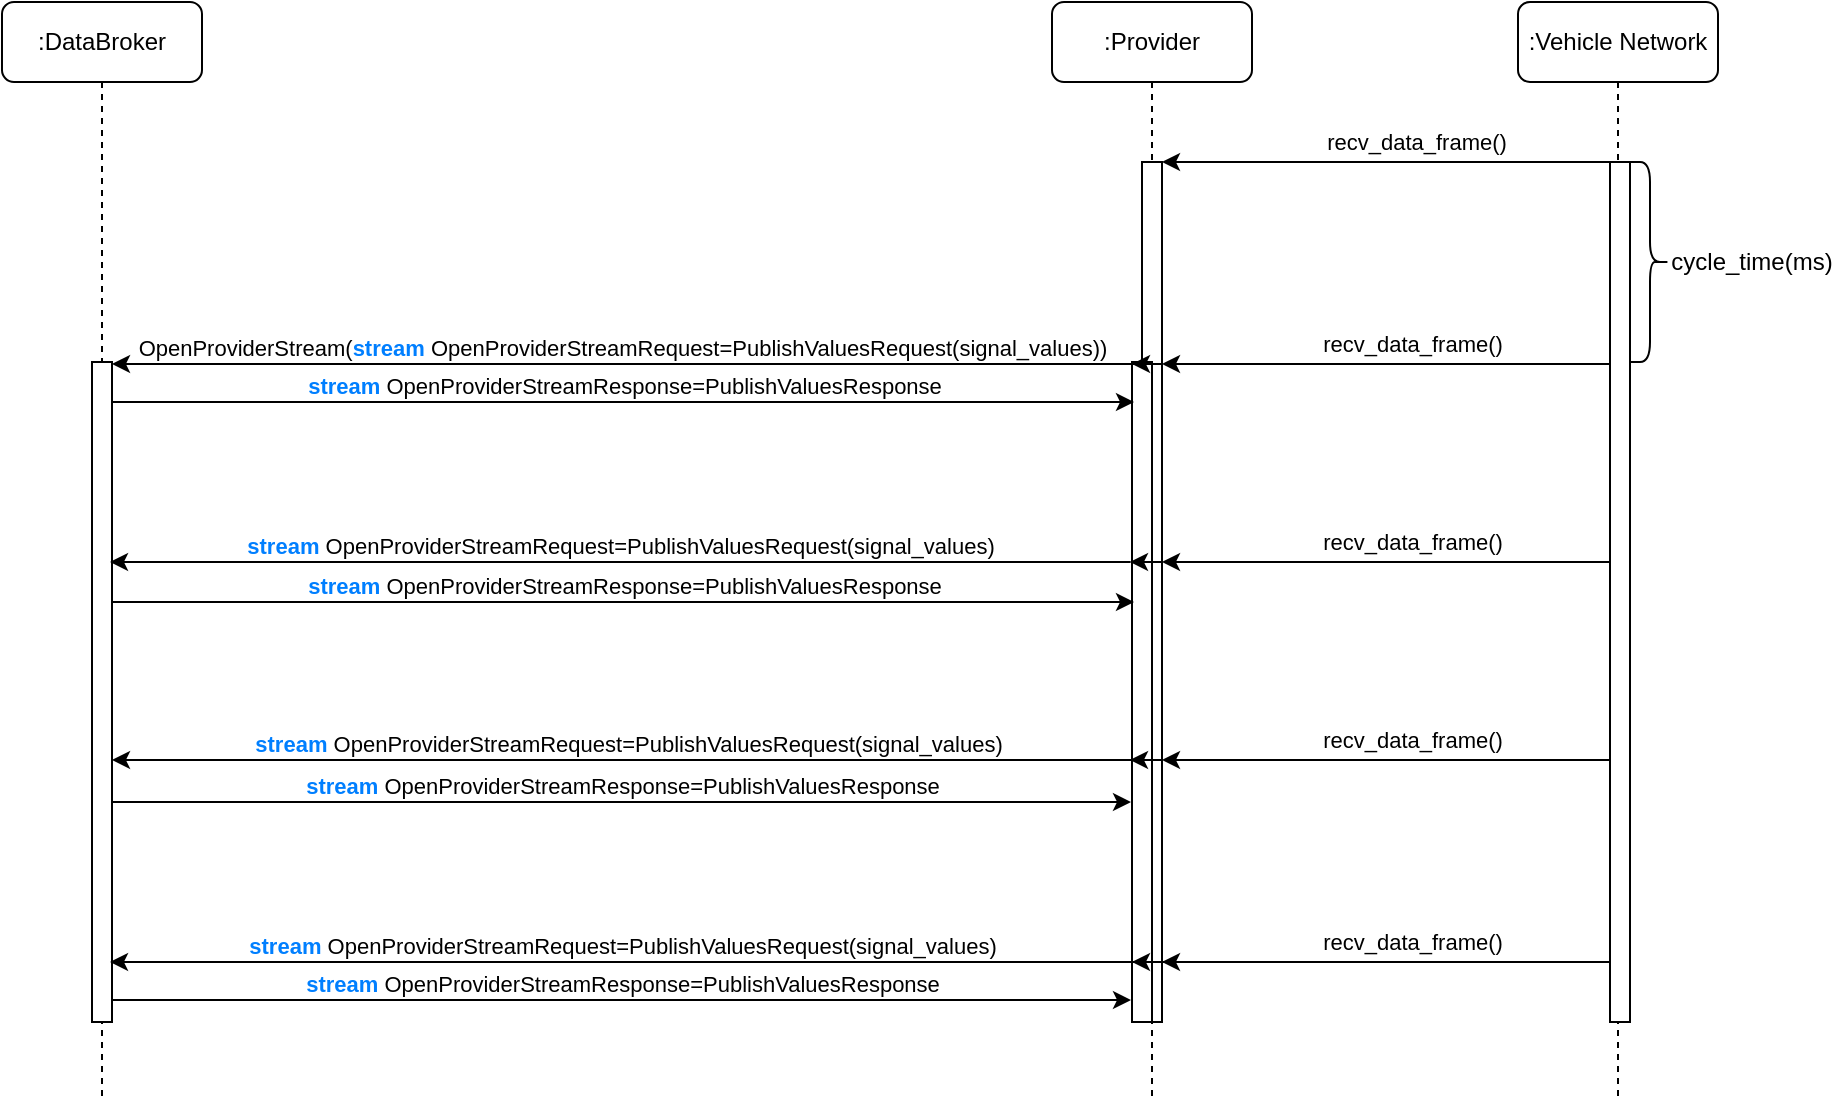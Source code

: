 <mxfile>
    <diagram name="Seite-1" id="DjCrLJOEe4nHxTjUXNSd">
        <mxGraphModel dx="962" dy="526" grid="1" gridSize="10" guides="1" tooltips="1" connect="1" arrows="1" fold="1" page="1" pageScale="1" pageWidth="827" pageHeight="1169" math="0" shadow="0">
            <root>
                <mxCell id="0"/>
                <mxCell id="1" parent="0"/>
                <mxCell id="sU0O0qOnpkfrYUOIyIDh-27" value=":DataBroker" style="shape=umlLifeline;perimeter=lifelinePerimeter;whiteSpace=wrap;html=1;container=1;collapsible=0;recursiveResize=0;outlineConnect=0;rounded=1;" parent="1" vertex="1">
                    <mxGeometry x="40" y="40" width="100" height="550" as="geometry"/>
                </mxCell>
                <mxCell id="56O69Gt65AHP2GdqeosO-17" value="" style="html=1;points=[[0,0,0,0,5],[0,1,0,0,-5],[1,0,0,0,5],[1,1,0,0,-5]];perimeter=orthogonalPerimeter;outlineConnect=0;targetShapes=umlLifeline;portConstraint=eastwest;newEdgeStyle={&quot;curved&quot;:0,&quot;rounded&quot;:0};" parent="sU0O0qOnpkfrYUOIyIDh-27" vertex="1">
                    <mxGeometry x="45" y="180" width="10" height="330" as="geometry"/>
                </mxCell>
                <mxCell id="sU0O0qOnpkfrYUOIyIDh-39" value=":Provider" style="shape=umlLifeline;perimeter=lifelinePerimeter;whiteSpace=wrap;html=1;container=1;collapsible=0;recursiveResize=0;outlineConnect=0;rounded=1;" parent="1" vertex="1">
                    <mxGeometry x="565" y="40" width="100" height="550" as="geometry"/>
                </mxCell>
                <mxCell id="56O69Gt65AHP2GdqeosO-8" value="" style="html=1;points=[[0,0,0,0,5],[0,1,0,0,-5],[1,0,0,0,5],[1,1,0,0,-5]];perimeter=orthogonalPerimeter;outlineConnect=0;targetShapes=umlLifeline;portConstraint=eastwest;newEdgeStyle={&quot;curved&quot;:0,&quot;rounded&quot;:0};" parent="sU0O0qOnpkfrYUOIyIDh-39" vertex="1">
                    <mxGeometry x="45" y="80" width="10" height="430" as="geometry"/>
                </mxCell>
                <mxCell id="56O69Gt65AHP2GdqeosO-18" value="" style="html=1;points=[[0,0,0,0,5],[0,1,0,0,-5],[1,0,0,0,5],[1,1,0,0,-5]];perimeter=orthogonalPerimeter;outlineConnect=0;targetShapes=umlLifeline;portConstraint=eastwest;newEdgeStyle={&quot;curved&quot;:0,&quot;rounded&quot;:0};" parent="sU0O0qOnpkfrYUOIyIDh-39" vertex="1">
                    <mxGeometry x="40" y="180" width="10" height="330" as="geometry"/>
                </mxCell>
                <mxCell id="F12XuqrCXp2MlrNHf4EK-3" value="" style="endArrow=classic;html=1;rounded=0;" parent="sU0O0qOnpkfrYUOIyIDh-39" edge="1">
                    <mxGeometry relative="1" as="geometry">
                        <mxPoint x="279" y="280" as="sourcePoint"/>
                        <mxPoint x="55" y="280" as="targetPoint"/>
                    </mxGeometry>
                </mxCell>
                <mxCell id="F12XuqrCXp2MlrNHf4EK-4" value="recv_data_frame()" style="edgeLabel;resizable=0;html=1;;align=center;verticalAlign=middle;" parent="F12XuqrCXp2MlrNHf4EK-3" connectable="0" vertex="1">
                    <mxGeometry relative="1" as="geometry">
                        <mxPoint x="13" y="-10" as="offset"/>
                    </mxGeometry>
                </mxCell>
                <mxCell id="F12XuqrCXp2MlrNHf4EK-5" value="" style="endArrow=classic;html=1;rounded=0;" parent="sU0O0qOnpkfrYUOIyIDh-39" edge="1">
                    <mxGeometry relative="1" as="geometry">
                        <mxPoint x="279" y="379" as="sourcePoint"/>
                        <mxPoint x="55" y="379" as="targetPoint"/>
                    </mxGeometry>
                </mxCell>
                <mxCell id="F12XuqrCXp2MlrNHf4EK-6" value="recv_data_frame()" style="edgeLabel;resizable=0;html=1;;align=center;verticalAlign=middle;" parent="F12XuqrCXp2MlrNHf4EK-5" connectable="0" vertex="1">
                    <mxGeometry relative="1" as="geometry">
                        <mxPoint x="13" y="-10" as="offset"/>
                    </mxGeometry>
                </mxCell>
                <mxCell id="F12XuqrCXp2MlrNHf4EK-11" value="" style="endArrow=classic;html=1;rounded=0;" parent="sU0O0qOnpkfrYUOIyIDh-39" edge="1">
                    <mxGeometry width="50" height="50" relative="1" as="geometry">
                        <mxPoint x="40.222" y="181" as="sourcePoint"/>
                        <mxPoint x="40.0" y="181" as="targetPoint"/>
                        <Array as="points">
                            <mxPoint x="55" y="181"/>
                        </Array>
                    </mxGeometry>
                </mxCell>
                <mxCell id="56O69Gt65AHP2GdqeosO-2" value=":Vehicle Network" style="shape=umlLifeline;perimeter=lifelinePerimeter;whiteSpace=wrap;html=1;container=1;collapsible=0;recursiveResize=0;outlineConnect=0;rounded=1;" parent="1" vertex="1">
                    <mxGeometry x="798" y="40" width="100" height="550" as="geometry"/>
                </mxCell>
                <mxCell id="56O69Gt65AHP2GdqeosO-5" value="" style="html=1;points=[[0,0,0,0,5],[0,1,0,0,-5],[1,0,0,0,5],[1,1,0,0,-5]];perimeter=orthogonalPerimeter;outlineConnect=0;targetShapes=umlLifeline;portConstraint=eastwest;newEdgeStyle={&quot;curved&quot;:0,&quot;rounded&quot;:0};" parent="56O69Gt65AHP2GdqeosO-2" vertex="1">
                    <mxGeometry x="46" y="80" width="10" height="430" as="geometry"/>
                </mxCell>
                <mxCell id="3" value="" style="shape=curlyBracket;whiteSpace=wrap;html=1;rounded=1;flipH=1;labelPosition=right;verticalLabelPosition=middle;align=left;verticalAlign=middle;" parent="56O69Gt65AHP2GdqeosO-2" vertex="1">
                    <mxGeometry x="56" y="80" width="20" height="100" as="geometry"/>
                </mxCell>
                <mxCell id="56O69Gt65AHP2GdqeosO-24" value="" style="endArrow=classic;html=1;rounded=0;" parent="1" edge="1">
                    <mxGeometry relative="1" as="geometry">
                        <mxPoint x="605" y="221" as="sourcePoint"/>
                        <mxPoint x="95" y="221" as="targetPoint"/>
                    </mxGeometry>
                </mxCell>
                <mxCell id="56O69Gt65AHP2GdqeosO-25" value="OpenProviderStream(&lt;b&gt;&lt;font color=&quot;#007fff&quot;&gt;stream&lt;/font&gt;&lt;/b&gt;&amp;nbsp;OpenProviderStreamRequest=PublishValuesRequest(signal_values))" style="edgeLabel;resizable=0;html=1;;align=center;verticalAlign=middle;" parent="56O69Gt65AHP2GdqeosO-24" connectable="0" vertex="1">
                    <mxGeometry relative="1" as="geometry">
                        <mxPoint y="-8" as="offset"/>
                    </mxGeometry>
                </mxCell>
                <mxCell id="56O69Gt65AHP2GdqeosO-26" value="" style="endArrow=classic;html=1;rounded=0;" parent="1" edge="1">
                    <mxGeometry relative="1" as="geometry">
                        <mxPoint x="95" y="240" as="sourcePoint"/>
                        <mxPoint x="606" y="240" as="targetPoint"/>
                    </mxGeometry>
                </mxCell>
                <mxCell id="56O69Gt65AHP2GdqeosO-27" value="&lt;b&gt;&lt;font color=&quot;#007fff&quot;&gt;stream&lt;/font&gt;&lt;/b&gt;&amp;nbsp;OpenProviderStreamResponse=PublishValuesResponse" style="edgeLabel;resizable=0;html=1;;align=center;verticalAlign=middle;" parent="56O69Gt65AHP2GdqeosO-26" connectable="0" vertex="1">
                    <mxGeometry relative="1" as="geometry">
                        <mxPoint y="-8" as="offset"/>
                    </mxGeometry>
                </mxCell>
                <mxCell id="56O69Gt65AHP2GdqeosO-36" value="" style="endArrow=classic;html=1;rounded=0;" parent="1" source="56O69Gt65AHP2GdqeosO-2" edge="1">
                    <mxGeometry relative="1" as="geometry">
                        <mxPoint x="770" y="120" as="sourcePoint"/>
                        <mxPoint x="620" y="120" as="targetPoint"/>
                    </mxGeometry>
                </mxCell>
                <mxCell id="56O69Gt65AHP2GdqeosO-37" value="recv_data_frame()" style="edgeLabel;resizable=0;html=1;;align=center;verticalAlign=middle;" parent="56O69Gt65AHP2GdqeosO-36" connectable="0" vertex="1">
                    <mxGeometry relative="1" as="geometry">
                        <mxPoint x="13" y="-10" as="offset"/>
                    </mxGeometry>
                </mxCell>
                <mxCell id="56O69Gt65AHP2GdqeosO-38" value="" style="endArrow=classic;html=1;rounded=0;" parent="1" edge="1">
                    <mxGeometry relative="1" as="geometry">
                        <mxPoint x="604" y="320" as="sourcePoint"/>
                        <mxPoint x="94" y="320" as="targetPoint"/>
                    </mxGeometry>
                </mxCell>
                <mxCell id="56O69Gt65AHP2GdqeosO-39" value="&lt;b&gt;&lt;font color=&quot;#007fff&quot;&gt;stream&lt;/font&gt;&lt;/b&gt;&amp;nbsp;OpenProviderStreamRequest=PublishValuesRequest(signal_values)" style="edgeLabel;resizable=0;html=1;;align=center;verticalAlign=middle;" parent="56O69Gt65AHP2GdqeosO-38" connectable="0" vertex="1">
                    <mxGeometry relative="1" as="geometry">
                        <mxPoint y="-8" as="offset"/>
                    </mxGeometry>
                </mxCell>
                <mxCell id="56O69Gt65AHP2GdqeosO-40" value="" style="endArrow=classic;html=1;rounded=0;" parent="1" edge="1">
                    <mxGeometry relative="1" as="geometry">
                        <mxPoint x="95" y="340" as="sourcePoint"/>
                        <mxPoint x="606" y="340" as="targetPoint"/>
                    </mxGeometry>
                </mxCell>
                <mxCell id="56O69Gt65AHP2GdqeosO-41" value="&lt;b&gt;&lt;font color=&quot;#007fff&quot;&gt;stream&lt;/font&gt;&lt;/b&gt;&amp;nbsp;OpenProviderStreamResponse=PublishValuesResponse" style="edgeLabel;resizable=0;html=1;;align=center;verticalAlign=middle;" parent="56O69Gt65AHP2GdqeosO-40" connectable="0" vertex="1">
                    <mxGeometry relative="1" as="geometry">
                        <mxPoint y="-8" as="offset"/>
                    </mxGeometry>
                </mxCell>
                <mxCell id="56O69Gt65AHP2GdqeosO-42" value="" style="endArrow=classic;html=1;rounded=0;" parent="1" edge="1">
                    <mxGeometry relative="1" as="geometry">
                        <mxPoint x="95.0" y="440" as="sourcePoint"/>
                        <mxPoint x="604.5" y="440" as="targetPoint"/>
                    </mxGeometry>
                </mxCell>
                <mxCell id="56O69Gt65AHP2GdqeosO-43" value="&lt;b&gt;&lt;font color=&quot;#007fff&quot;&gt;stream&lt;/font&gt;&lt;/b&gt;&amp;nbsp;OpenProviderStreamResponse=PublishValuesResponse" style="edgeLabel;resizable=0;html=1;;align=center;verticalAlign=middle;" parent="56O69Gt65AHP2GdqeosO-42" connectable="0" vertex="1">
                    <mxGeometry relative="1" as="geometry">
                        <mxPoint y="-8" as="offset"/>
                    </mxGeometry>
                </mxCell>
                <mxCell id="56O69Gt65AHP2GdqeosO-44" value="" style="endArrow=classic;html=1;rounded=0;fontColor=default;labelBackgroundColor=default;fontStyle=0;curved=0;strokeWidth=1;" parent="1" edge="1">
                    <mxGeometry relative="1" as="geometry">
                        <mxPoint x="610" y="419" as="sourcePoint"/>
                        <mxPoint x="95" y="419" as="targetPoint"/>
                    </mxGeometry>
                </mxCell>
                <mxCell id="56O69Gt65AHP2GdqeosO-45" value="&lt;b&gt;&lt;font color=&quot;#007fff&quot;&gt;stream&lt;/font&gt;&lt;/b&gt;&amp;nbsp;OpenProviderStreamRequest=PublishValuesRequest(signal_values)" style="edgeLabel;resizable=0;html=1;;align=center;verticalAlign=middle;" parent="56O69Gt65AHP2GdqeosO-44" connectable="0" vertex="1">
                    <mxGeometry relative="1" as="geometry">
                        <mxPoint y="-8" as="offset"/>
                    </mxGeometry>
                </mxCell>
                <mxCell id="56O69Gt65AHP2GdqeosO-47" value="" style="endArrow=classic;html=1;rounded=0;" parent="1" edge="1">
                    <mxGeometry relative="1" as="geometry">
                        <mxPoint x="605" y="520" as="sourcePoint"/>
                        <mxPoint x="94" y="520" as="targetPoint"/>
                    </mxGeometry>
                </mxCell>
                <mxCell id="56O69Gt65AHP2GdqeosO-48" value="&lt;b&gt;&lt;font color=&quot;#007fff&quot;&gt;stream&lt;/font&gt;&lt;/b&gt;&amp;nbsp;OpenProviderStreamRequest=PublishValuesRequest(signal_values)" style="edgeLabel;resizable=0;html=1;;align=center;verticalAlign=middle;" parent="56O69Gt65AHP2GdqeosO-47" connectable="0" vertex="1">
                    <mxGeometry relative="1" as="geometry">
                        <mxPoint y="-8" as="offset"/>
                    </mxGeometry>
                </mxCell>
                <mxCell id="56O69Gt65AHP2GdqeosO-49" value="" style="endArrow=classic;html=1;rounded=0;" parent="1" edge="1">
                    <mxGeometry relative="1" as="geometry">
                        <mxPoint x="95.0" y="539" as="sourcePoint"/>
                        <mxPoint x="604.5" y="539" as="targetPoint"/>
                    </mxGeometry>
                </mxCell>
                <mxCell id="56O69Gt65AHP2GdqeosO-50" value="&lt;b&gt;&lt;font color=&quot;#007fff&quot;&gt;stream&lt;/font&gt;&lt;/b&gt;&amp;nbsp;OpenProviderStreamResponse=PublishValuesResponse" style="edgeLabel;resizable=0;html=1;;align=center;verticalAlign=middle;" parent="56O69Gt65AHP2GdqeosO-49" connectable="0" vertex="1">
                    <mxGeometry relative="1" as="geometry">
                        <mxPoint y="-8" as="offset"/>
                    </mxGeometry>
                </mxCell>
                <mxCell id="F12XuqrCXp2MlrNHf4EK-1" value="" style="endArrow=classic;html=1;rounded=0;" parent="1" edge="1">
                    <mxGeometry relative="1" as="geometry">
                        <mxPoint x="844" y="221" as="sourcePoint"/>
                        <mxPoint x="620" y="221" as="targetPoint"/>
                    </mxGeometry>
                </mxCell>
                <mxCell id="F12XuqrCXp2MlrNHf4EK-2" value="recv_data_frame()" style="edgeLabel;resizable=0;html=1;;align=center;verticalAlign=middle;" parent="F12XuqrCXp2MlrNHf4EK-1" connectable="0" vertex="1">
                    <mxGeometry relative="1" as="geometry">
                        <mxPoint x="13" y="-10" as="offset"/>
                    </mxGeometry>
                </mxCell>
                <mxCell id="F12XuqrCXp2MlrNHf4EK-7" value="" style="endArrow=classic;html=1;rounded=0;" parent="1" edge="1">
                    <mxGeometry relative="1" as="geometry">
                        <mxPoint x="844" y="520" as="sourcePoint"/>
                        <mxPoint x="620" y="520" as="targetPoint"/>
                    </mxGeometry>
                </mxCell>
                <mxCell id="F12XuqrCXp2MlrNHf4EK-8" value="recv_data_frame()" style="edgeLabel;resizable=0;html=1;;align=center;verticalAlign=middle;" parent="F12XuqrCXp2MlrNHf4EK-7" connectable="0" vertex="1">
                    <mxGeometry relative="1" as="geometry">
                        <mxPoint x="13" y="-10" as="offset"/>
                    </mxGeometry>
                </mxCell>
                <mxCell id="F12XuqrCXp2MlrNHf4EK-10" value="cycle_time(ms)" style="text;html=1;align=center;verticalAlign=middle;whiteSpace=wrap;rounded=0;" parent="1" vertex="1">
                    <mxGeometry x="885" y="155" width="60" height="30" as="geometry"/>
                </mxCell>
                <mxCell id="F12XuqrCXp2MlrNHf4EK-12" value="" style="endArrow=classic;html=1;rounded=0;" parent="1" edge="1">
                    <mxGeometry width="50" height="50" relative="1" as="geometry">
                        <mxPoint x="604.222" y="320" as="sourcePoint"/>
                        <mxPoint x="604.0" y="320" as="targetPoint"/>
                        <Array as="points">
                            <mxPoint x="620" y="320"/>
                        </Array>
                    </mxGeometry>
                </mxCell>
                <mxCell id="F12XuqrCXp2MlrNHf4EK-13" value="" style="endArrow=classic;html=1;rounded=0;" parent="1" edge="1">
                    <mxGeometry width="50" height="50" relative="1" as="geometry">
                        <mxPoint x="604.222" y="419" as="sourcePoint"/>
                        <mxPoint x="604.0" y="419" as="targetPoint"/>
                        <Array as="points">
                            <mxPoint x="620" y="419"/>
                        </Array>
                    </mxGeometry>
                </mxCell>
                <mxCell id="F12XuqrCXp2MlrNHf4EK-14" value="" style="endArrow=classic;html=1;rounded=0;" parent="1" edge="1">
                    <mxGeometry width="50" height="50" relative="1" as="geometry">
                        <mxPoint x="605.222" y="520" as="sourcePoint"/>
                        <mxPoint x="605.0" y="520" as="targetPoint"/>
                        <Array as="points">
                            <mxPoint x="621" y="520"/>
                        </Array>
                    </mxGeometry>
                </mxCell>
            </root>
        </mxGraphModel>
    </diagram>
</mxfile>
